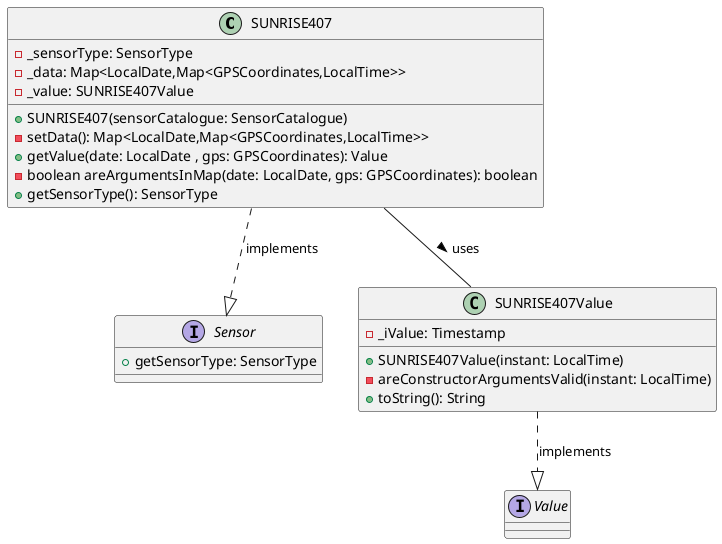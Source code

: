 @startuml SUNRISE407_Class_Diagram

class SUNRISE407 {
    - _sensorType: SensorType
    - _data: Map<LocalDate,Map<GPSCoordinates,LocalTime>>
    - _value: SUNRISE407Value
    + SUNRISE407(sensorCatalogue: SensorCatalogue)
    - setData(): Map<LocalDate,Map<GPSCoordinates,LocalTime>>
    + getValue(date: LocalDate , gps: GPSCoordinates): Value
    - boolean areArgumentsInMap(date: LocalDate, gps: GPSCoordinates): boolean
    + getSensorType(): SensorType
}

interface Sensor {
    + getSensorType: SensorType
}

interface Value {
}

class SUNRISE407Value {
    + SUNRISE407Value(instant: LocalTime)
    - _iValue: Timestamp
    - areConstructorArgumentsValid(instant: LocalTime)
    + toString(): String
}

SUNRISE407 ..|> Sensor : implements
SUNRISE407 -- SUNRISE407Value : uses >
SUNRISE407Value ..|> Value : implements

@enduml